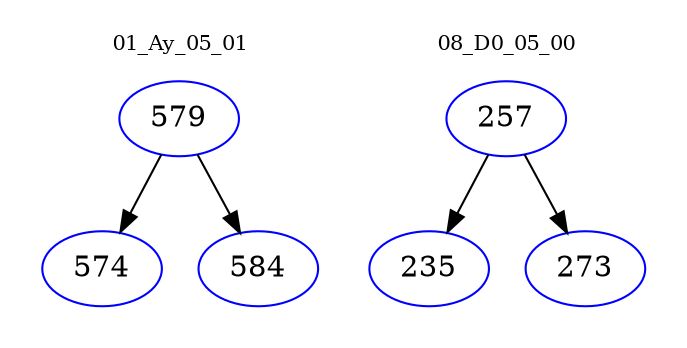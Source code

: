 digraph{
subgraph cluster_0 {
color = white
label = "01_Ay_05_01";
fontsize=10;
T0_579 [label="579", color="blue"]
T0_579 -> T0_574 [color="black"]
T0_574 [label="574", color="blue"]
T0_579 -> T0_584 [color="black"]
T0_584 [label="584", color="blue"]
}
subgraph cluster_1 {
color = white
label = "08_D0_05_00";
fontsize=10;
T1_257 [label="257", color="blue"]
T1_257 -> T1_235 [color="black"]
T1_235 [label="235", color="blue"]
T1_257 -> T1_273 [color="black"]
T1_273 [label="273", color="blue"]
}
}
